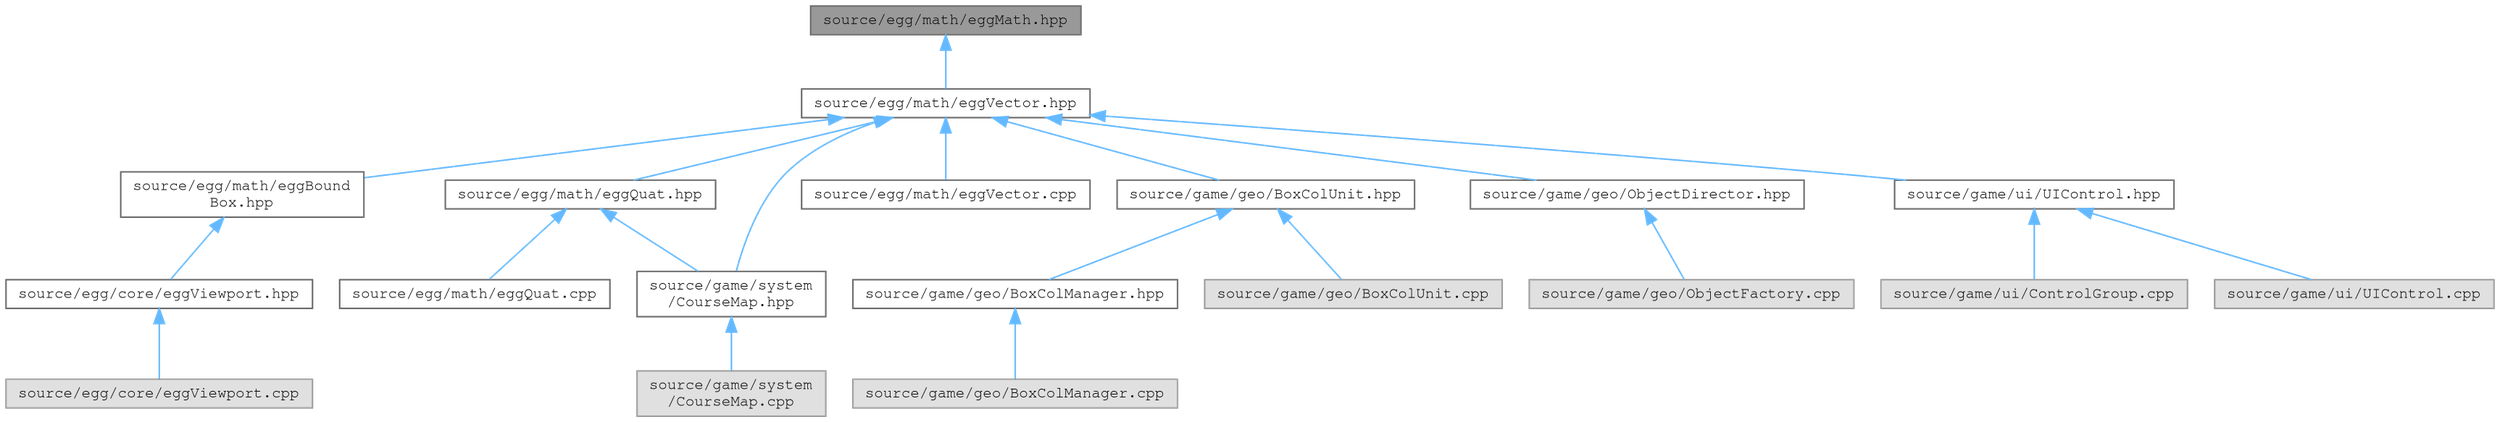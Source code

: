 digraph "source/egg/math/eggMath.hpp"
{
 // LATEX_PDF_SIZE
  bgcolor="transparent";
  edge [fontname=FreeMono,fontsize=10,labelfontname=FreeMono,labelfontsize=10];
  node [fontname=FreeMono,fontsize=10,shape=box,height=0.2,width=0.4];
  Node1 [label="source/egg/math/eggMath.hpp",height=0.2,width=0.4,color="gray40", fillcolor="grey60", style="filled", fontcolor="black",tooltip="Provides a compile-time generic interface for performing basic math operations on a certain type."];
  Node1 -> Node2 [dir="back",color="steelblue1",style="solid"];
  Node2 [label="source/egg/math/eggVector.hpp",height=0.2,width=0.4,color="grey40", fillcolor="white", style="filled",URL="$egg_vector_8hpp.html",tooltip="TODO."];
  Node2 -> Node3 [dir="back",color="steelblue1",style="solid"];
  Node3 [label="source/egg/math/eggBound\lBox.hpp",height=0.2,width=0.4,color="grey40", fillcolor="white", style="filled",URL="$egg_bound_box_8hpp_source.html",tooltip=" "];
  Node3 -> Node4 [dir="back",color="steelblue1",style="solid"];
  Node4 [label="source/egg/core/eggViewport.hpp",height=0.2,width=0.4,color="grey40", fillcolor="white", style="filled",URL="$egg_viewport_8hpp.html",tooltip="TODO."];
  Node4 -> Node5 [dir="back",color="steelblue1",style="solid"];
  Node5 [label="source/egg/core/eggViewport.cpp",height=0.2,width=0.4,color="grey60", fillcolor="#E0E0E0", style="filled",tooltip=" "];
  Node2 -> Node6 [dir="back",color="steelblue1",style="solid"];
  Node6 [label="source/egg/math/eggQuat.hpp",height=0.2,width=0.4,color="grey40", fillcolor="white", style="filled",URL="$egg_quat_8hpp.html",tooltip="TODO."];
  Node6 -> Node7 [dir="back",color="steelblue1",style="solid"];
  Node7 [label="source/egg/math/eggQuat.cpp",height=0.2,width=0.4,color="grey40", fillcolor="white", style="filled",URL="$egg_quat_8cpp.html",tooltip="TODO."];
  Node6 -> Node8 [dir="back",color="steelblue1",style="solid"];
  Node8 [label="source/game/system\l/CourseMap.hpp",height=0.2,width=0.4,color="grey40", fillcolor="white", style="filled",URL="$_course_map_8hpp_source.html",tooltip=" "];
  Node8 -> Node9 [dir="back",color="steelblue1",style="solid"];
  Node9 [label="source/game/system\l/CourseMap.cpp",height=0.2,width=0.4,color="grey60", fillcolor="#E0E0E0", style="filled",tooltip=" "];
  Node2 -> Node10 [dir="back",color="steelblue1",style="solid"];
  Node10 [label="source/egg/math/eggVector.cpp",height=0.2,width=0.4,color="grey40", fillcolor="white", style="filled",URL="$egg_vector_8cpp.html",tooltip="TODO."];
  Node2 -> Node11 [dir="back",color="steelblue1",style="solid"];
  Node11 [label="source/game/geo/BoxColUnit.hpp",height=0.2,width=0.4,color="grey40", fillcolor="white", style="filled",URL="$_box_col_unit_8hpp_source.html",tooltip=" "];
  Node11 -> Node12 [dir="back",color="steelblue1",style="solid"];
  Node12 [label="source/game/geo/BoxColManager.hpp",height=0.2,width=0.4,color="grey40", fillcolor="white", style="filled",URL="$_box_col_manager_8hpp_source.html",tooltip=" "];
  Node12 -> Node13 [dir="back",color="steelblue1",style="solid"];
  Node13 [label="source/game/geo/BoxColManager.cpp",height=0.2,width=0.4,color="grey60", fillcolor="#E0E0E0", style="filled",tooltip=" "];
  Node11 -> Node14 [dir="back",color="steelblue1",style="solid"];
  Node14 [label="source/game/geo/BoxColUnit.cpp",height=0.2,width=0.4,color="grey60", fillcolor="#E0E0E0", style="filled",tooltip=" "];
  Node2 -> Node15 [dir="back",color="steelblue1",style="solid"];
  Node15 [label="source/game/geo/ObjectDirector.hpp",height=0.2,width=0.4,color="grey40", fillcolor="white", style="filled",URL="$_object_director_8hpp.html",tooltip="Manages the objects and related tables!"];
  Node15 -> Node16 [dir="back",color="steelblue1",style="solid"];
  Node16 [label="source/game/geo/ObjectFactory.cpp",height=0.2,width=0.4,color="grey60", fillcolor="#E0E0E0", style="filled",tooltip=" "];
  Node2 -> Node8 [dir="back",color="steelblue1",style="solid"];
  Node2 -> Node17 [dir="back",color="steelblue1",style="solid"];
  Node17 [label="source/game/ui/UIControl.hpp",height=0.2,width=0.4,color="grey40", fillcolor="white", style="filled",URL="$_u_i_control_8hpp_source.html",tooltip=" "];
  Node17 -> Node18 [dir="back",color="steelblue1",style="solid"];
  Node18 [label="source/game/ui/ControlGroup.cpp",height=0.2,width=0.4,color="grey60", fillcolor="#E0E0E0", style="filled",tooltip=" "];
  Node17 -> Node19 [dir="back",color="steelblue1",style="solid"];
  Node19 [label="source/game/ui/UIControl.cpp",height=0.2,width=0.4,color="grey60", fillcolor="#E0E0E0", style="filled",tooltip=" "];
}
